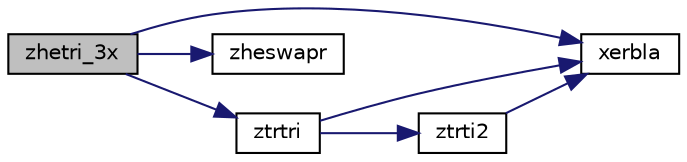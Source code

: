 digraph "zhetri_3x"
{
 // LATEX_PDF_SIZE
  edge [fontname="Helvetica",fontsize="10",labelfontname="Helvetica",labelfontsize="10"];
  node [fontname="Helvetica",fontsize="10",shape=record];
  rankdir="LR";
  Node1 [label="zhetri_3x",height=0.2,width=0.4,color="black", fillcolor="grey75", style="filled", fontcolor="black",tooltip="ZHETRI_3X"];
  Node1 -> Node2 [color="midnightblue",fontsize="10",style="solid",fontname="Helvetica"];
  Node2 [label="xerbla",height=0.2,width=0.4,color="black", fillcolor="white", style="filled",URL="$xerbla_8f.html#a377ee61015baf8dea7770b3a404b1c07",tooltip="XERBLA"];
  Node1 -> Node3 [color="midnightblue",fontsize="10",style="solid",fontname="Helvetica"];
  Node3 [label="zheswapr",height=0.2,width=0.4,color="black", fillcolor="white", style="filled",URL="$zheswapr_8f.html#a37927cbfd870be1c27dd7438c9b1e61f",tooltip="ZHESWAPR applies an elementary permutation on the rows and columns of a Hermitian matrix."];
  Node1 -> Node4 [color="midnightblue",fontsize="10",style="solid",fontname="Helvetica"];
  Node4 [label="ztrtri",height=0.2,width=0.4,color="black", fillcolor="white", style="filled",URL="$ztrtri_8f.html#afb9fa26355911581340b5df0f21c966a",tooltip="ZTRTRI"];
  Node4 -> Node2 [color="midnightblue",fontsize="10",style="solid",fontname="Helvetica"];
  Node4 -> Node5 [color="midnightblue",fontsize="10",style="solid",fontname="Helvetica"];
  Node5 [label="ztrti2",height=0.2,width=0.4,color="black", fillcolor="white", style="filled",URL="$ztrti2_8f.html#a1e170c4047161c32e9286646dc7cb858",tooltip="ZTRTI2 computes the inverse of a triangular matrix (unblocked algorithm)."];
  Node5 -> Node2 [color="midnightblue",fontsize="10",style="solid",fontname="Helvetica"];
}
